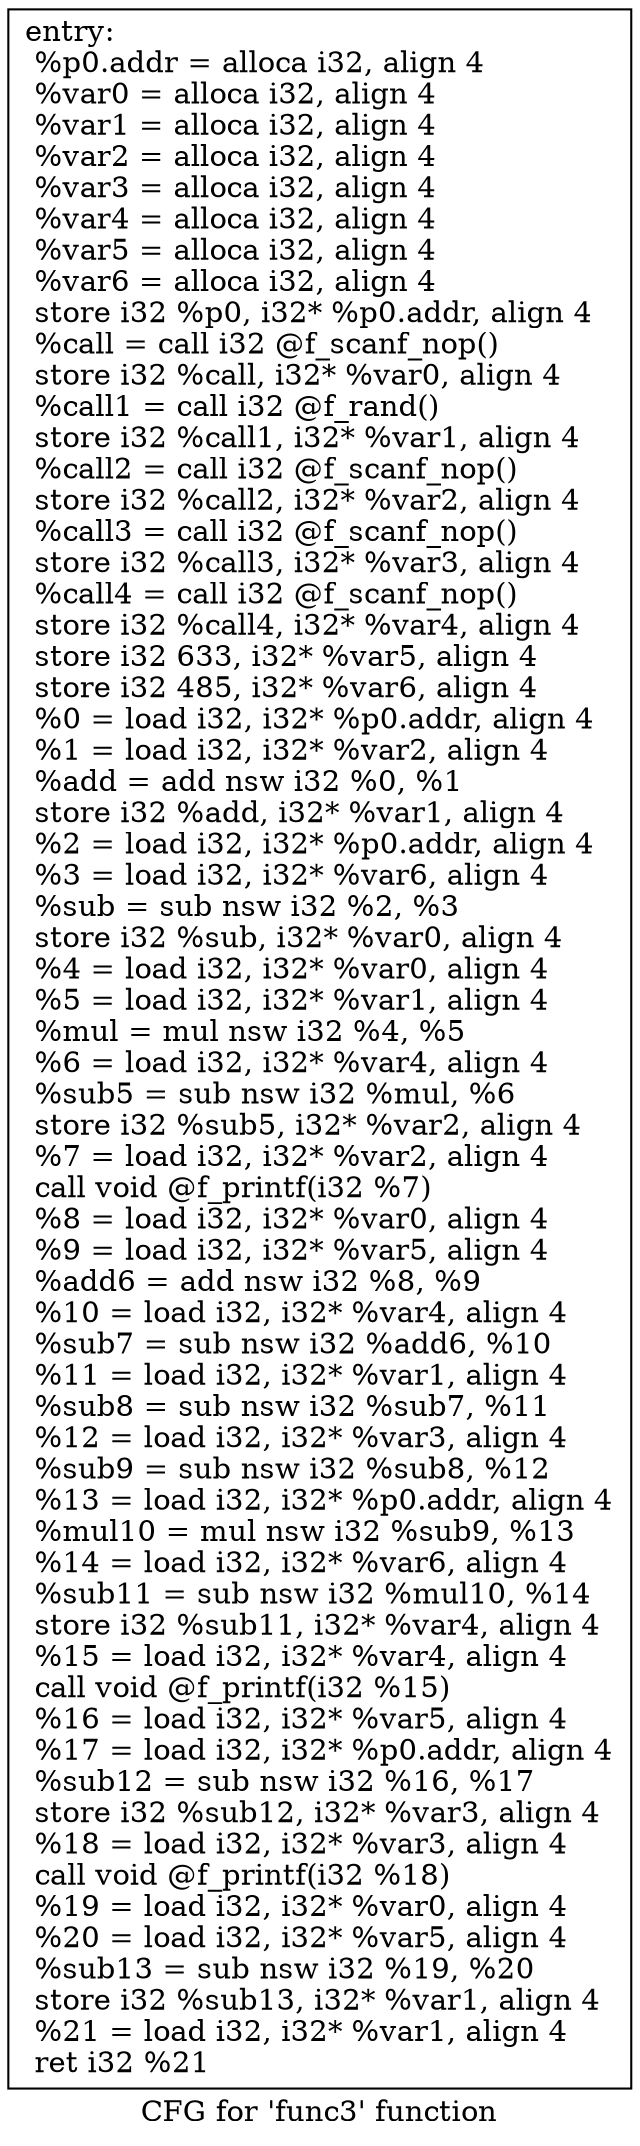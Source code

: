 digraph "CFG for 'func3' function" {
	label="CFG for 'func3' function";

	Node0x56193620af00 [shape=record,label="{entry:\l  %p0.addr = alloca i32, align 4\l  %var0 = alloca i32, align 4\l  %var1 = alloca i32, align 4\l  %var2 = alloca i32, align 4\l  %var3 = alloca i32, align 4\l  %var4 = alloca i32, align 4\l  %var5 = alloca i32, align 4\l  %var6 = alloca i32, align 4\l  store i32 %p0, i32* %p0.addr, align 4\l  %call = call i32 @f_scanf_nop()\l  store i32 %call, i32* %var0, align 4\l  %call1 = call i32 @f_rand()\l  store i32 %call1, i32* %var1, align 4\l  %call2 = call i32 @f_scanf_nop()\l  store i32 %call2, i32* %var2, align 4\l  %call3 = call i32 @f_scanf_nop()\l  store i32 %call3, i32* %var3, align 4\l  %call4 = call i32 @f_scanf_nop()\l  store i32 %call4, i32* %var4, align 4\l  store i32 633, i32* %var5, align 4\l  store i32 485, i32* %var6, align 4\l  %0 = load i32, i32* %p0.addr, align 4\l  %1 = load i32, i32* %var2, align 4\l  %add = add nsw i32 %0, %1\l  store i32 %add, i32* %var1, align 4\l  %2 = load i32, i32* %p0.addr, align 4\l  %3 = load i32, i32* %var6, align 4\l  %sub = sub nsw i32 %2, %3\l  store i32 %sub, i32* %var0, align 4\l  %4 = load i32, i32* %var0, align 4\l  %5 = load i32, i32* %var1, align 4\l  %mul = mul nsw i32 %4, %5\l  %6 = load i32, i32* %var4, align 4\l  %sub5 = sub nsw i32 %mul, %6\l  store i32 %sub5, i32* %var2, align 4\l  %7 = load i32, i32* %var2, align 4\l  call void @f_printf(i32 %7)\l  %8 = load i32, i32* %var0, align 4\l  %9 = load i32, i32* %var5, align 4\l  %add6 = add nsw i32 %8, %9\l  %10 = load i32, i32* %var4, align 4\l  %sub7 = sub nsw i32 %add6, %10\l  %11 = load i32, i32* %var1, align 4\l  %sub8 = sub nsw i32 %sub7, %11\l  %12 = load i32, i32* %var3, align 4\l  %sub9 = sub nsw i32 %sub8, %12\l  %13 = load i32, i32* %p0.addr, align 4\l  %mul10 = mul nsw i32 %sub9, %13\l  %14 = load i32, i32* %var6, align 4\l  %sub11 = sub nsw i32 %mul10, %14\l  store i32 %sub11, i32* %var4, align 4\l  %15 = load i32, i32* %var4, align 4\l  call void @f_printf(i32 %15)\l  %16 = load i32, i32* %var5, align 4\l  %17 = load i32, i32* %p0.addr, align 4\l  %sub12 = sub nsw i32 %16, %17\l  store i32 %sub12, i32* %var3, align 4\l  %18 = load i32, i32* %var3, align 4\l  call void @f_printf(i32 %18)\l  %19 = load i32, i32* %var0, align 4\l  %20 = load i32, i32* %var5, align 4\l  %sub13 = sub nsw i32 %19, %20\l  store i32 %sub13, i32* %var1, align 4\l  %21 = load i32, i32* %var1, align 4\l  ret i32 %21\l}"];
}
